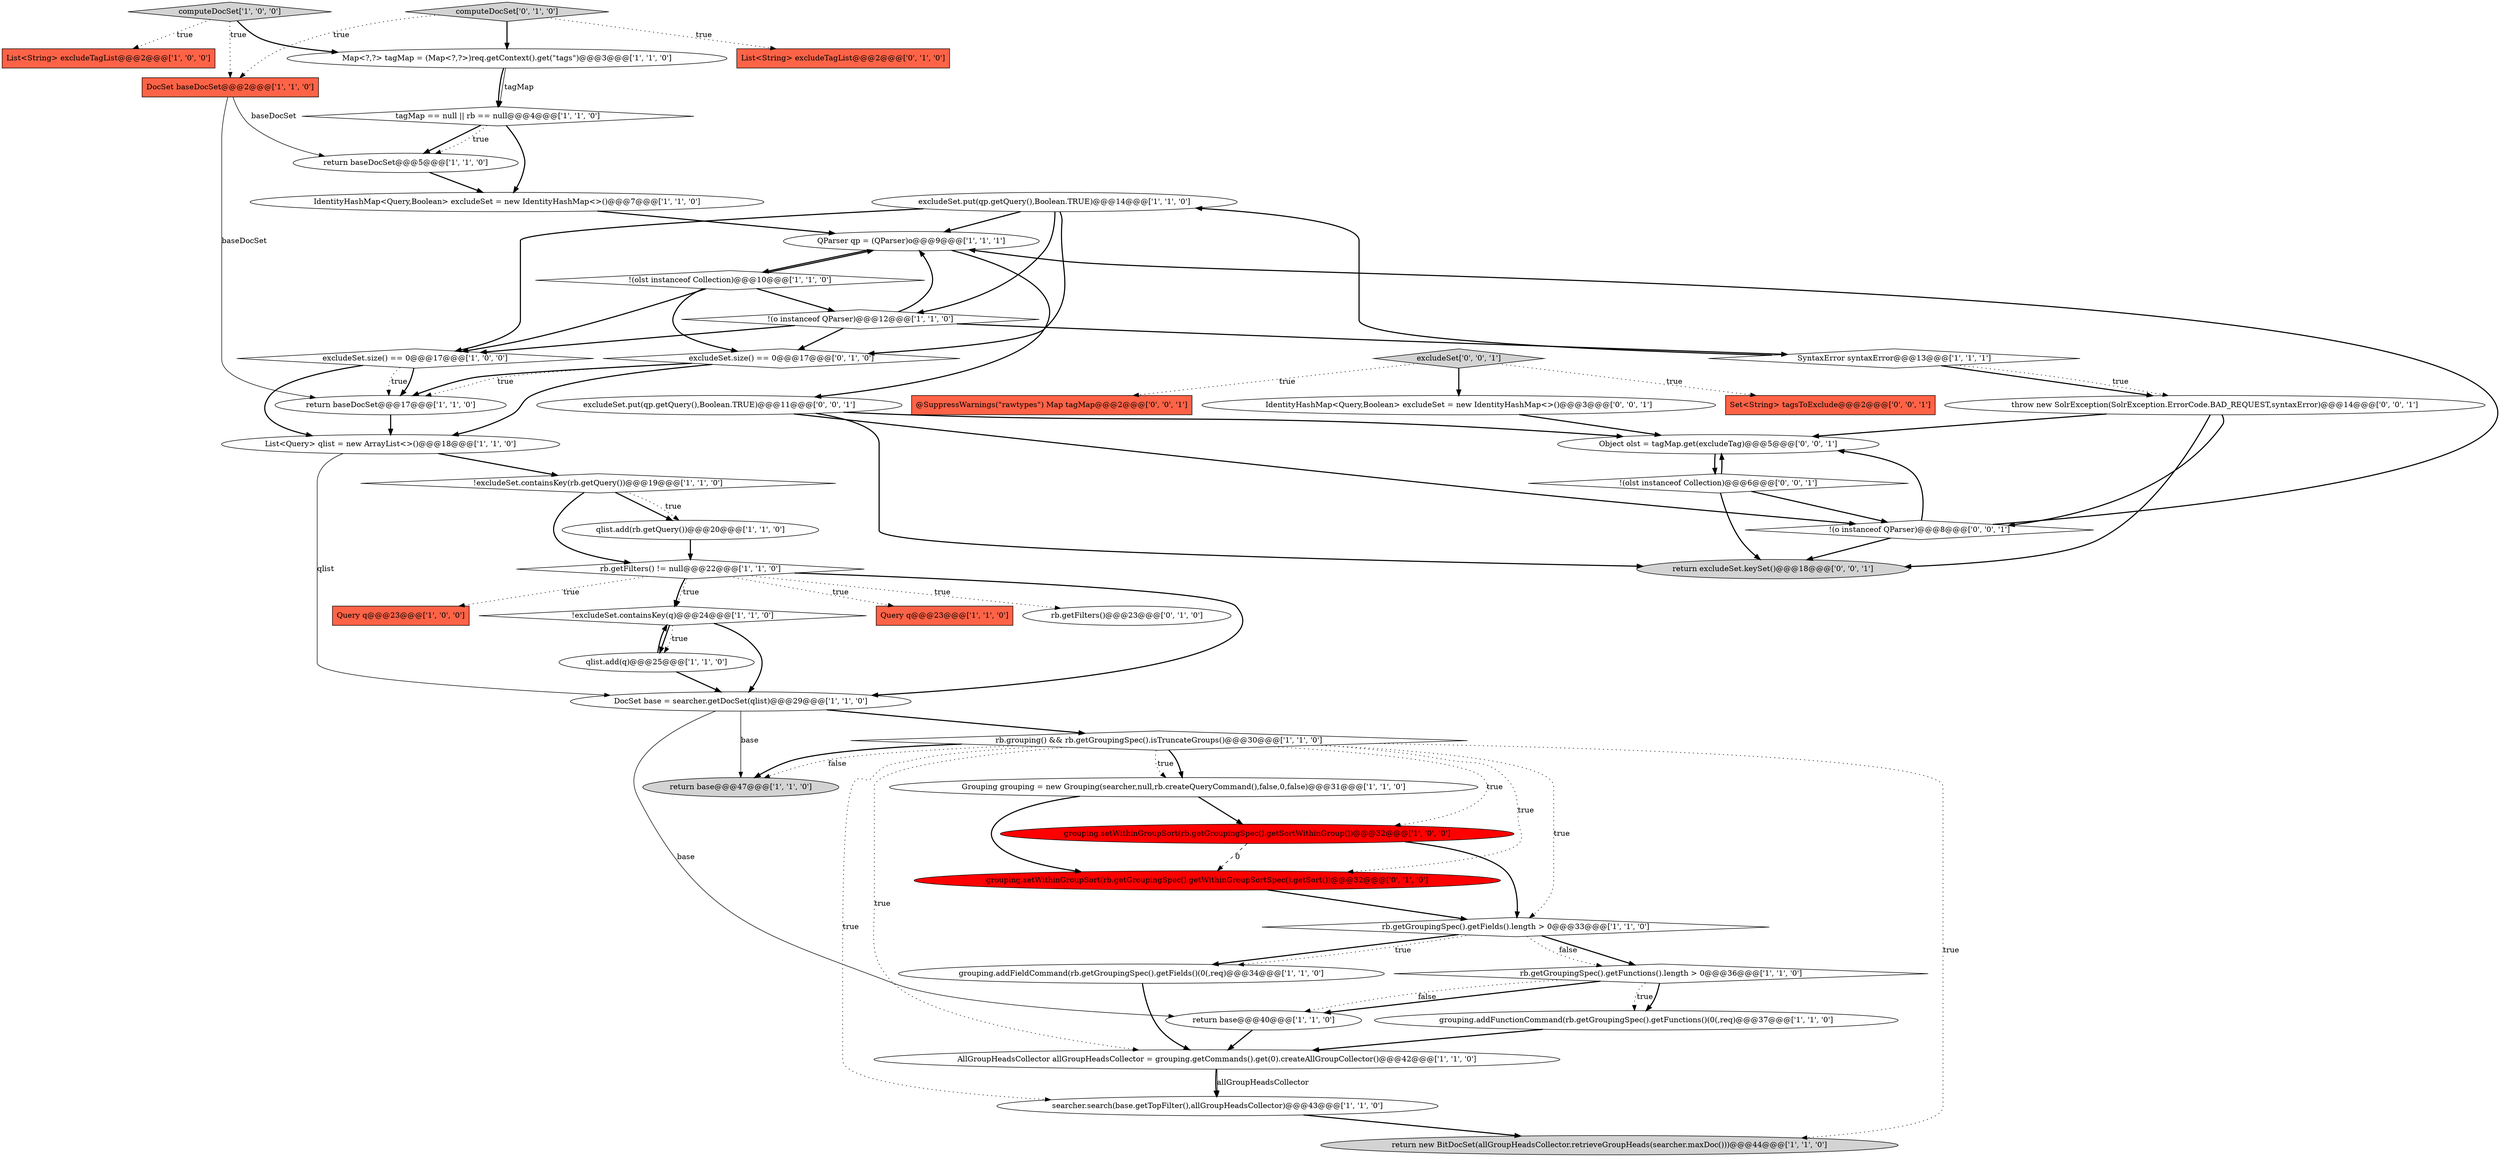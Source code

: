 digraph {
33 [style = filled, label = "List<Query> qlist = new ArrayList<>()@@@18@@@['1', '1', '0']", fillcolor = white, shape = ellipse image = "AAA0AAABBB1BBB"];
4 [style = filled, label = "qlist.add(q)@@@25@@@['1', '1', '0']", fillcolor = white, shape = ellipse image = "AAA0AAABBB1BBB"];
25 [style = filled, label = "DocSet base = searcher.getDocSet(qlist)@@@29@@@['1', '1', '0']", fillcolor = white, shape = ellipse image = "AAA0AAABBB1BBB"];
0 [style = filled, label = "List<String> excludeTagList@@@2@@@['1', '0', '0']", fillcolor = tomato, shape = box image = "AAA0AAABBB1BBB"];
14 [style = filled, label = "grouping.addFunctionCommand(rb.getGroupingSpec().getFunctions()(0(,req)@@@37@@@['1', '1', '0']", fillcolor = white, shape = ellipse image = "AAA0AAABBB1BBB"];
31 [style = filled, label = "!excludeSet.containsKey(q)@@@24@@@['1', '1', '0']", fillcolor = white, shape = diamond image = "AAA0AAABBB1BBB"];
45 [style = filled, label = "Object olst = tagMap.get(excludeTag)@@@5@@@['0', '0', '1']", fillcolor = white, shape = ellipse image = "AAA0AAABBB3BBB"];
40 [style = filled, label = "Set<String> tagsToExclude@@@2@@@['0', '0', '1']", fillcolor = tomato, shape = box image = "AAA0AAABBB3BBB"];
21 [style = filled, label = "rb.getGroupingSpec().getFields().length > 0@@@33@@@['1', '1', '0']", fillcolor = white, shape = diamond image = "AAA0AAABBB1BBB"];
19 [style = filled, label = "!excludeSet.containsKey(rb.getQuery())@@@19@@@['1', '1', '0']", fillcolor = white, shape = diamond image = "AAA0AAABBB1BBB"];
5 [style = filled, label = "rb.grouping() && rb.getGroupingSpec().isTruncateGroups()@@@30@@@['1', '1', '0']", fillcolor = white, shape = diamond image = "AAA0AAABBB1BBB"];
7 [style = filled, label = "tagMap == null || rb == null@@@4@@@['1', '1', '0']", fillcolor = white, shape = diamond image = "AAA0AAABBB1BBB"];
15 [style = filled, label = "excludeSet.put(qp.getQuery(),Boolean.TRUE)@@@14@@@['1', '1', '0']", fillcolor = white, shape = ellipse image = "AAA0AAABBB1BBB"];
30 [style = filled, label = "return base@@@40@@@['1', '1', '0']", fillcolor = white, shape = ellipse image = "AAA0AAABBB1BBB"];
38 [style = filled, label = "grouping.setWithinGroupSort(rb.getGroupingSpec().getWithinGroupSortSpec().getSort())@@@32@@@['0', '1', '0']", fillcolor = red, shape = ellipse image = "AAA1AAABBB2BBB"];
1 [style = filled, label = "computeDocSet['1', '0', '0']", fillcolor = lightgray, shape = diamond image = "AAA0AAABBB1BBB"];
47 [style = filled, label = "@SuppressWarnings(\"rawtypes\") Map tagMap@@@2@@@['0', '0', '1']", fillcolor = tomato, shape = box image = "AAA0AAABBB3BBB"];
24 [style = filled, label = "QParser qp = (QParser)o@@@9@@@['1', '1', '1']", fillcolor = white, shape = ellipse image = "AAA0AAABBB1BBB"];
37 [style = filled, label = "List<String> excludeTagList@@@2@@@['0', '1', '0']", fillcolor = tomato, shape = box image = "AAA0AAABBB2BBB"];
10 [style = filled, label = "rb.getFilters() != null@@@22@@@['1', '1', '0']", fillcolor = white, shape = diamond image = "AAA0AAABBB1BBB"];
48 [style = filled, label = "return excludeSet.keySet()@@@18@@@['0', '0', '1']", fillcolor = lightgray, shape = ellipse image = "AAA0AAABBB3BBB"];
20 [style = filled, label = "AllGroupHeadsCollector allGroupHeadsCollector = grouping.getCommands().get(0).createAllGroupCollector()@@@42@@@['1', '1', '0']", fillcolor = white, shape = ellipse image = "AAA0AAABBB1BBB"];
43 [style = filled, label = "!(olst instanceof Collection)@@@6@@@['0', '0', '1']", fillcolor = white, shape = diamond image = "AAA0AAABBB3BBB"];
29 [style = filled, label = "return baseDocSet@@@5@@@['1', '1', '0']", fillcolor = white, shape = ellipse image = "AAA0AAABBB1BBB"];
32 [style = filled, label = "qlist.add(rb.getQuery())@@@20@@@['1', '1', '0']", fillcolor = white, shape = ellipse image = "AAA0AAABBB1BBB"];
27 [style = filled, label = "grouping.setWithinGroupSort(rb.getGroupingSpec().getSortWithinGroup())@@@32@@@['1', '0', '0']", fillcolor = red, shape = ellipse image = "AAA1AAABBB1BBB"];
22 [style = filled, label = "rb.getGroupingSpec().getFunctions().length > 0@@@36@@@['1', '1', '0']", fillcolor = white, shape = diamond image = "AAA0AAABBB1BBB"];
3 [style = filled, label = "Query q@@@23@@@['1', '0', '0']", fillcolor = tomato, shape = box image = "AAA0AAABBB1BBB"];
11 [style = filled, label = "Query q@@@23@@@['1', '1', '0']", fillcolor = tomato, shape = box image = "AAA0AAABBB1BBB"];
41 [style = filled, label = "IdentityHashMap<Query,Boolean> excludeSet = new IdentityHashMap<>()@@@3@@@['0', '0', '1']", fillcolor = white, shape = ellipse image = "AAA0AAABBB3BBB"];
8 [style = filled, label = "!(o instanceof QParser)@@@12@@@['1', '1', '0']", fillcolor = white, shape = diamond image = "AAA0AAABBB1BBB"];
12 [style = filled, label = "return base@@@47@@@['1', '1', '0']", fillcolor = lightgray, shape = ellipse image = "AAA0AAABBB1BBB"];
36 [style = filled, label = "excludeSet.size() == 0@@@17@@@['0', '1', '0']", fillcolor = white, shape = diamond image = "AAA0AAABBB2BBB"];
2 [style = filled, label = "IdentityHashMap<Query,Boolean> excludeSet = new IdentityHashMap<>()@@@7@@@['1', '1', '0']", fillcolor = white, shape = ellipse image = "AAA0AAABBB1BBB"];
49 [style = filled, label = "excludeSet['0', '0', '1']", fillcolor = lightgray, shape = diamond image = "AAA0AAABBB3BBB"];
34 [style = filled, label = "grouping.addFieldCommand(rb.getGroupingSpec().getFields()(0(,req)@@@34@@@['1', '1', '0']", fillcolor = white, shape = ellipse image = "AAA0AAABBB1BBB"];
16 [style = filled, label = "excludeSet.size() == 0@@@17@@@['1', '0', '0']", fillcolor = white, shape = diamond image = "AAA0AAABBB1BBB"];
46 [style = filled, label = "throw new SolrException(SolrException.ErrorCode.BAD_REQUEST,syntaxError)@@@14@@@['0', '0', '1']", fillcolor = white, shape = ellipse image = "AAA0AAABBB3BBB"];
44 [style = filled, label = "excludeSet.put(qp.getQuery(),Boolean.TRUE)@@@11@@@['0', '0', '1']", fillcolor = white, shape = ellipse image = "AAA0AAABBB3BBB"];
39 [style = filled, label = "computeDocSet['0', '1', '0']", fillcolor = lightgray, shape = diamond image = "AAA0AAABBB2BBB"];
13 [style = filled, label = "searcher.search(base.getTopFilter(),allGroupHeadsCollector)@@@43@@@['1', '1', '0']", fillcolor = white, shape = ellipse image = "AAA0AAABBB1BBB"];
9 [style = filled, label = "return new BitDocSet(allGroupHeadsCollector.retrieveGroupHeads(searcher.maxDoc()))@@@44@@@['1', '1', '0']", fillcolor = lightgray, shape = ellipse image = "AAA0AAABBB1BBB"];
17 [style = filled, label = "DocSet baseDocSet@@@2@@@['1', '1', '0']", fillcolor = tomato, shape = box image = "AAA0AAABBB1BBB"];
35 [style = filled, label = "rb.getFilters()@@@23@@@['0', '1', '0']", fillcolor = white, shape = ellipse image = "AAA0AAABBB2BBB"];
26 [style = filled, label = "SyntaxError syntaxError@@@13@@@['1', '1', '1']", fillcolor = white, shape = diamond image = "AAA0AAABBB1BBB"];
42 [style = filled, label = "!(o instanceof QParser)@@@8@@@['0', '0', '1']", fillcolor = white, shape = diamond image = "AAA0AAABBB3BBB"];
18 [style = filled, label = "return baseDocSet@@@17@@@['1', '1', '0']", fillcolor = white, shape = ellipse image = "AAA0AAABBB1BBB"];
23 [style = filled, label = "!(olst instanceof Collection)@@@10@@@['1', '1', '0']", fillcolor = white, shape = diamond image = "AAA0AAABBB1BBB"];
28 [style = filled, label = "Grouping grouping = new Grouping(searcher,null,rb.createQueryCommand(),false,0,false)@@@31@@@['1', '1', '0']", fillcolor = white, shape = ellipse image = "AAA0AAABBB1BBB"];
6 [style = filled, label = "Map<?,?> tagMap = (Map<?,?>)req.getContext().get(\"tags\")@@@3@@@['1', '1', '0']", fillcolor = white, shape = ellipse image = "AAA0AAABBB1BBB"];
8->16 [style = bold, label=""];
27->38 [style = dashed, label="0"];
34->20 [style = bold, label=""];
4->25 [style = bold, label=""];
42->45 [style = bold, label=""];
30->20 [style = bold, label=""];
28->38 [style = bold, label=""];
10->31 [style = dotted, label="true"];
43->42 [style = bold, label=""];
10->3 [style = dotted, label="true"];
39->6 [style = bold, label=""];
42->48 [style = bold, label=""];
5->28 [style = bold, label=""];
36->33 [style = bold, label=""];
46->48 [style = bold, label=""];
22->30 [style = bold, label=""];
22->14 [style = dotted, label="true"];
5->13 [style = dotted, label="true"];
8->36 [style = bold, label=""];
29->2 [style = bold, label=""];
5->38 [style = dotted, label="true"];
45->43 [style = bold, label=""];
49->40 [style = dotted, label="true"];
36->18 [style = bold, label=""];
26->15 [style = bold, label=""];
5->9 [style = dotted, label="true"];
41->45 [style = bold, label=""];
23->36 [style = bold, label=""];
1->0 [style = dotted, label="true"];
2->24 [style = bold, label=""];
14->20 [style = bold, label=""];
7->29 [style = bold, label=""];
26->46 [style = bold, label=""];
46->42 [style = bold, label=""];
10->31 [style = bold, label=""];
33->25 [style = solid, label="qlist"];
24->44 [style = bold, label=""];
31->4 [style = bold, label=""];
23->8 [style = bold, label=""];
20->13 [style = solid, label="allGroupHeadsCollector"];
32->10 [style = bold, label=""];
43->45 [style = bold, label=""];
7->29 [style = dotted, label="true"];
49->47 [style = dotted, label="true"];
10->25 [style = bold, label=""];
16->33 [style = bold, label=""];
21->22 [style = bold, label=""];
7->2 [style = bold, label=""];
49->41 [style = bold, label=""];
17->18 [style = solid, label="baseDocSet"];
6->7 [style = bold, label=""];
22->14 [style = bold, label=""];
44->45 [style = bold, label=""];
15->36 [style = bold, label=""];
16->18 [style = dotted, label="true"];
8->24 [style = bold, label=""];
26->46 [style = dotted, label="true"];
44->42 [style = bold, label=""];
22->30 [style = dotted, label="false"];
16->18 [style = bold, label=""];
31->25 [style = bold, label=""];
20->13 [style = bold, label=""];
5->12 [style = dotted, label="false"];
1->17 [style = dotted, label="true"];
18->33 [style = bold, label=""];
21->34 [style = bold, label=""];
19->10 [style = bold, label=""];
42->24 [style = bold, label=""];
10->35 [style = dotted, label="true"];
4->31 [style = bold, label=""];
39->37 [style = dotted, label="true"];
1->6 [style = bold, label=""];
39->17 [style = dotted, label="true"];
19->32 [style = bold, label=""];
10->11 [style = dotted, label="true"];
5->27 [style = dotted, label="true"];
6->7 [style = solid, label="tagMap"];
25->5 [style = bold, label=""];
5->21 [style = dotted, label="true"];
13->9 [style = bold, label=""];
33->19 [style = bold, label=""];
36->18 [style = dotted, label="true"];
27->21 [style = bold, label=""];
21->22 [style = dotted, label="false"];
5->28 [style = dotted, label="true"];
15->8 [style = bold, label=""];
25->12 [style = solid, label="base"];
24->23 [style = bold, label=""];
23->16 [style = bold, label=""];
43->48 [style = bold, label=""];
21->34 [style = dotted, label="true"];
15->16 [style = bold, label=""];
23->24 [style = bold, label=""];
5->12 [style = bold, label=""];
44->48 [style = bold, label=""];
19->32 [style = dotted, label="true"];
15->24 [style = bold, label=""];
38->21 [style = bold, label=""];
46->45 [style = bold, label=""];
5->20 [style = dotted, label="true"];
28->27 [style = bold, label=""];
31->4 [style = dotted, label="true"];
25->30 [style = solid, label="base"];
17->29 [style = solid, label="baseDocSet"];
8->26 [style = bold, label=""];
}

